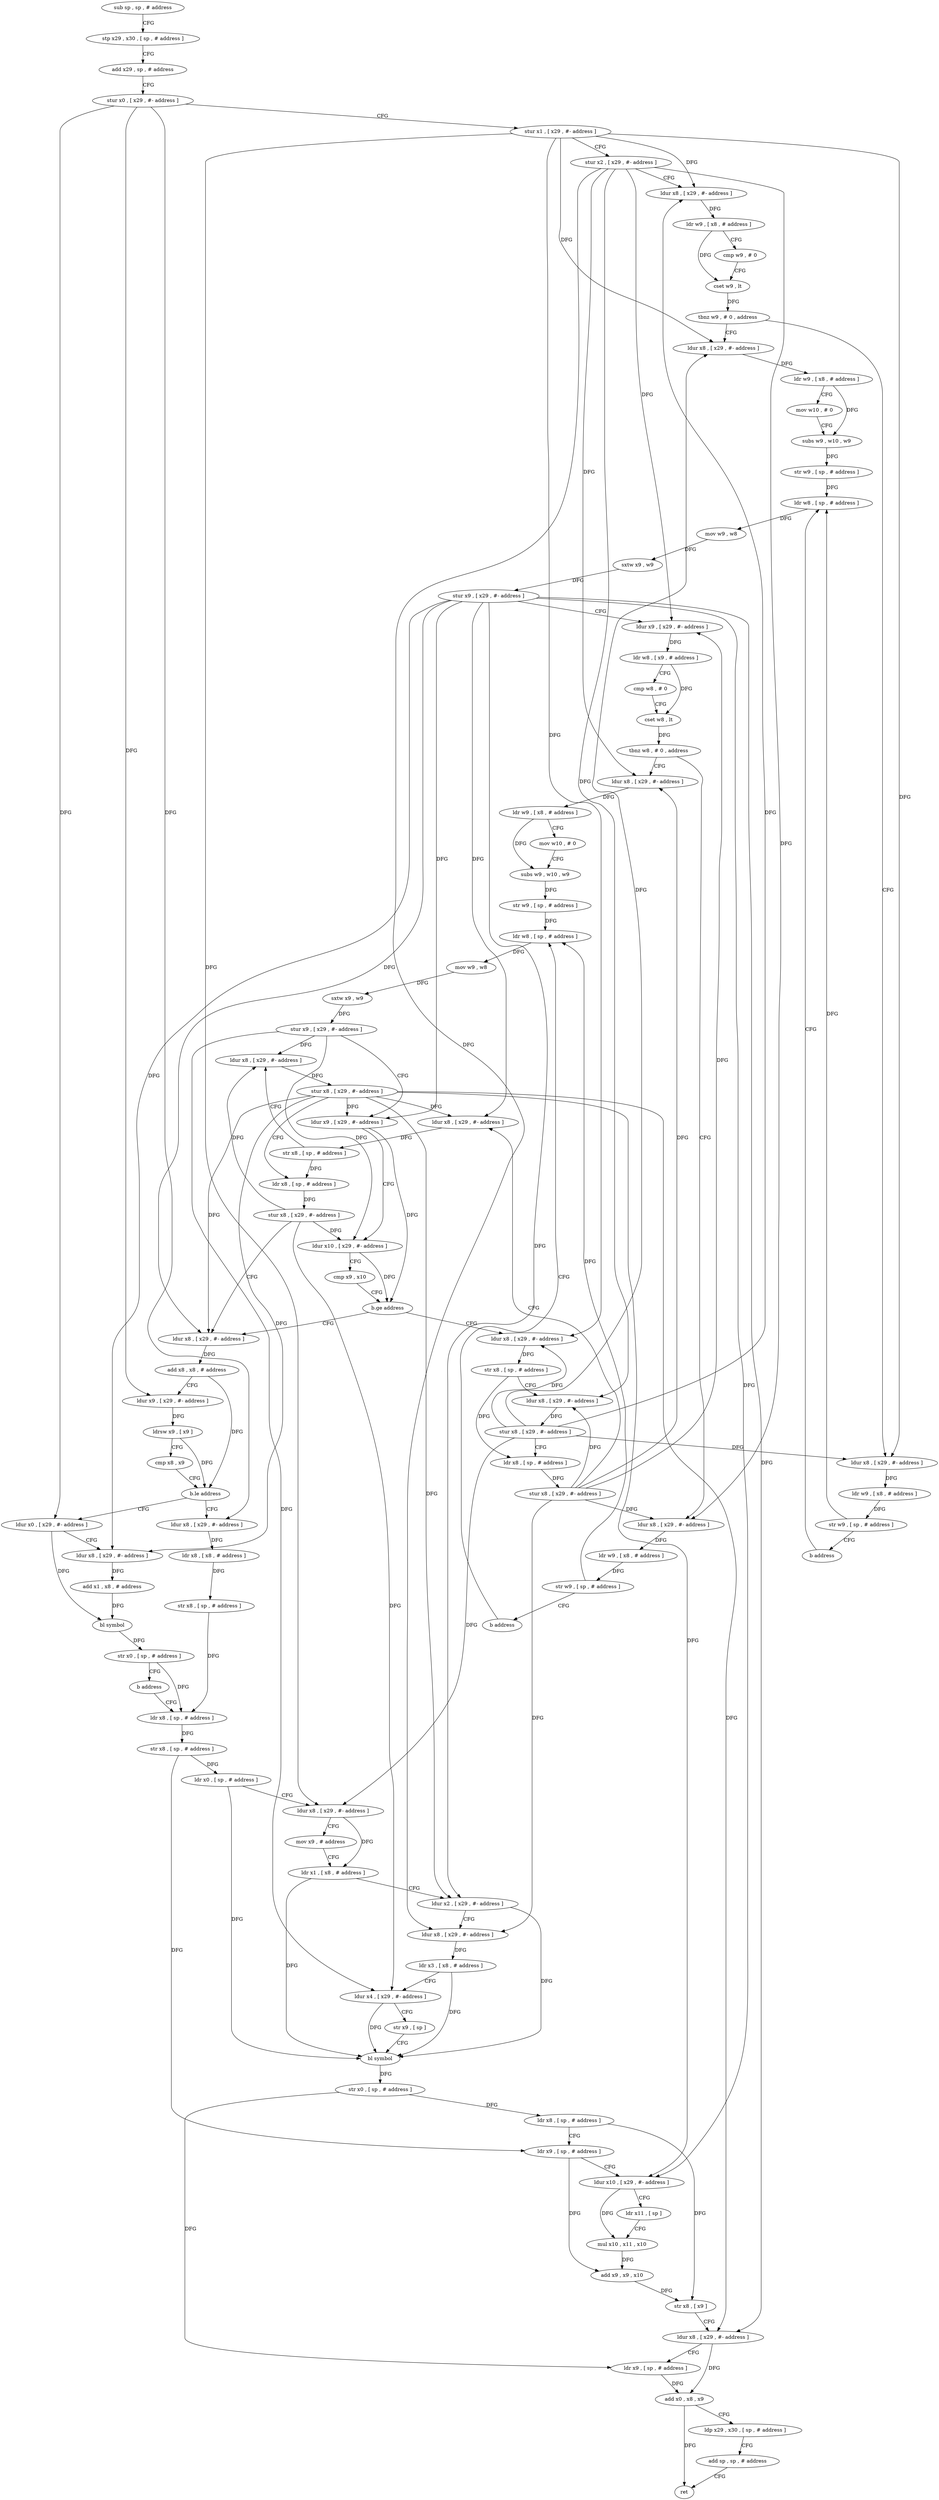 digraph "func" {
"4250340" [label = "sub sp , sp , # address" ]
"4250344" [label = "stp x29 , x30 , [ sp , # address ]" ]
"4250348" [label = "add x29 , sp , # address" ]
"4250352" [label = "stur x0 , [ x29 , #- address ]" ]
"4250356" [label = "stur x1 , [ x29 , #- address ]" ]
"4250360" [label = "stur x2 , [ x29 , #- address ]" ]
"4250364" [label = "ldur x8 , [ x29 , #- address ]" ]
"4250368" [label = "ldr w9 , [ x8 , # address ]" ]
"4250372" [label = "cmp w9 , # 0" ]
"4250376" [label = "cset w9 , lt" ]
"4250380" [label = "tbnz w9 , # 0 , address" ]
"4250400" [label = "ldur x8 , [ x29 , #- address ]" ]
"4250384" [label = "ldur x8 , [ x29 , #- address ]" ]
"4250404" [label = "ldr w9 , [ x8 , # address ]" ]
"4250408" [label = "mov w10 , # 0" ]
"4250412" [label = "subs w9 , w10 , w9" ]
"4250416" [label = "str w9 , [ sp , # address ]" ]
"4250420" [label = "ldr w8 , [ sp , # address ]" ]
"4250388" [label = "ldr w9 , [ x8 , # address ]" ]
"4250392" [label = "str w9 , [ sp , # address ]" ]
"4250396" [label = "b address" ]
"4250472" [label = "ldur x8 , [ x29 , #- address ]" ]
"4250476" [label = "ldr w9 , [ x8 , # address ]" ]
"4250480" [label = "mov w10 , # 0" ]
"4250484" [label = "subs w9 , w10 , w9" ]
"4250488" [label = "str w9 , [ sp , # address ]" ]
"4250492" [label = "ldr w8 , [ sp , # address ]" ]
"4250456" [label = "ldur x8 , [ x29 , #- address ]" ]
"4250460" [label = "ldr w9 , [ x8 , # address ]" ]
"4250464" [label = "str w9 , [ sp , # address ]" ]
"4250468" [label = "b address" ]
"4250424" [label = "mov w9 , w8" ]
"4250428" [label = "sxtw x9 , w9" ]
"4250432" [label = "stur x9 , [ x29 , #- address ]" ]
"4250436" [label = "ldur x9 , [ x29 , #- address ]" ]
"4250440" [label = "ldr w8 , [ x9 , # address ]" ]
"4250444" [label = "cmp w8 , # 0" ]
"4250448" [label = "cset w8 , lt" ]
"4250452" [label = "tbnz w8 , # 0 , address" ]
"4250572" [label = "ldur x8 , [ x29 , #- address ]" ]
"4250576" [label = "add x8 , x8 , # address" ]
"4250580" [label = "ldur x9 , [ x29 , #- address ]" ]
"4250584" [label = "ldrsw x9 , [ x9 ]" ]
"4250588" [label = "cmp x8 , x9" ]
"4250592" [label = "b.le address" ]
"4250620" [label = "ldur x8 , [ x29 , #- address ]" ]
"4250596" [label = "ldur x0 , [ x29 , #- address ]" ]
"4250524" [label = "ldur x8 , [ x29 , #- address ]" ]
"4250528" [label = "str x8 , [ sp , # address ]" ]
"4250532" [label = "ldur x8 , [ x29 , #- address ]" ]
"4250536" [label = "stur x8 , [ x29 , #- address ]" ]
"4250540" [label = "ldr x8 , [ sp , # address ]" ]
"4250544" [label = "stur x8 , [ x29 , #- address ]" ]
"4250548" [label = "ldur x8 , [ x29 , #- address ]" ]
"4250552" [label = "str x8 , [ sp , # address ]" ]
"4250556" [label = "ldur x8 , [ x29 , #- address ]" ]
"4250560" [label = "stur x8 , [ x29 , #- address ]" ]
"4250564" [label = "ldr x8 , [ sp , # address ]" ]
"4250568" [label = "stur x8 , [ x29 , #- address ]" ]
"4250496" [label = "mov w9 , w8" ]
"4250500" [label = "sxtw x9 , w9" ]
"4250504" [label = "stur x9 , [ x29 , #- address ]" ]
"4250508" [label = "ldur x9 , [ x29 , #- address ]" ]
"4250512" [label = "ldur x10 , [ x29 , #- address ]" ]
"4250516" [label = "cmp x9 , x10" ]
"4250520" [label = "b.ge address" ]
"4250624" [label = "ldr x8 , [ x8 , # address ]" ]
"4250628" [label = "str x8 , [ sp , # address ]" ]
"4250632" [label = "ldr x8 , [ sp , # address ]" ]
"4250600" [label = "ldur x8 , [ x29 , #- address ]" ]
"4250604" [label = "add x1 , x8 , # address" ]
"4250608" [label = "bl symbol" ]
"4250612" [label = "str x0 , [ sp , # address ]" ]
"4250616" [label = "b address" ]
"4250636" [label = "str x8 , [ sp , # address ]" ]
"4250640" [label = "ldr x0 , [ sp , # address ]" ]
"4250644" [label = "ldur x8 , [ x29 , #- address ]" ]
"4250648" [label = "mov x9 , # address" ]
"4250652" [label = "ldr x1 , [ x8 , # address ]" ]
"4250656" [label = "ldur x2 , [ x29 , #- address ]" ]
"4250660" [label = "ldur x8 , [ x29 , #- address ]" ]
"4250664" [label = "ldr x3 , [ x8 , # address ]" ]
"4250668" [label = "ldur x4 , [ x29 , #- address ]" ]
"4250672" [label = "str x9 , [ sp ]" ]
"4250676" [label = "bl symbol" ]
"4250680" [label = "str x0 , [ sp , # address ]" ]
"4250684" [label = "ldr x8 , [ sp , # address ]" ]
"4250688" [label = "ldr x9 , [ sp , # address ]" ]
"4250692" [label = "ldur x10 , [ x29 , #- address ]" ]
"4250696" [label = "ldr x11 , [ sp ]" ]
"4250700" [label = "mul x10 , x11 , x10" ]
"4250704" [label = "add x9 , x9 , x10" ]
"4250708" [label = "str x8 , [ x9 ]" ]
"4250712" [label = "ldur x8 , [ x29 , #- address ]" ]
"4250716" [label = "ldr x9 , [ sp , # address ]" ]
"4250720" [label = "add x0 , x8 , x9" ]
"4250724" [label = "ldp x29 , x30 , [ sp , # address ]" ]
"4250728" [label = "add sp , sp , # address" ]
"4250732" [label = "ret" ]
"4250340" -> "4250344" [ label = "CFG" ]
"4250344" -> "4250348" [ label = "CFG" ]
"4250348" -> "4250352" [ label = "CFG" ]
"4250352" -> "4250356" [ label = "CFG" ]
"4250352" -> "4250580" [ label = "DFG" ]
"4250352" -> "4250620" [ label = "DFG" ]
"4250352" -> "4250596" [ label = "DFG" ]
"4250356" -> "4250360" [ label = "CFG" ]
"4250356" -> "4250364" [ label = "DFG" ]
"4250356" -> "4250400" [ label = "DFG" ]
"4250356" -> "4250384" [ label = "DFG" ]
"4250356" -> "4250524" [ label = "DFG" ]
"4250356" -> "4250644" [ label = "DFG" ]
"4250360" -> "4250364" [ label = "CFG" ]
"4250360" -> "4250436" [ label = "DFG" ]
"4250360" -> "4250472" [ label = "DFG" ]
"4250360" -> "4250456" [ label = "DFG" ]
"4250360" -> "4250532" [ label = "DFG" ]
"4250360" -> "4250660" [ label = "DFG" ]
"4250364" -> "4250368" [ label = "DFG" ]
"4250368" -> "4250372" [ label = "CFG" ]
"4250368" -> "4250376" [ label = "DFG" ]
"4250372" -> "4250376" [ label = "CFG" ]
"4250376" -> "4250380" [ label = "DFG" ]
"4250380" -> "4250400" [ label = "CFG" ]
"4250380" -> "4250384" [ label = "CFG" ]
"4250400" -> "4250404" [ label = "DFG" ]
"4250384" -> "4250388" [ label = "DFG" ]
"4250404" -> "4250408" [ label = "CFG" ]
"4250404" -> "4250412" [ label = "DFG" ]
"4250408" -> "4250412" [ label = "CFG" ]
"4250412" -> "4250416" [ label = "DFG" ]
"4250416" -> "4250420" [ label = "DFG" ]
"4250420" -> "4250424" [ label = "DFG" ]
"4250388" -> "4250392" [ label = "DFG" ]
"4250392" -> "4250396" [ label = "CFG" ]
"4250392" -> "4250420" [ label = "DFG" ]
"4250396" -> "4250420" [ label = "CFG" ]
"4250472" -> "4250476" [ label = "DFG" ]
"4250476" -> "4250480" [ label = "CFG" ]
"4250476" -> "4250484" [ label = "DFG" ]
"4250480" -> "4250484" [ label = "CFG" ]
"4250484" -> "4250488" [ label = "DFG" ]
"4250488" -> "4250492" [ label = "DFG" ]
"4250492" -> "4250496" [ label = "DFG" ]
"4250456" -> "4250460" [ label = "DFG" ]
"4250460" -> "4250464" [ label = "DFG" ]
"4250464" -> "4250468" [ label = "CFG" ]
"4250464" -> "4250492" [ label = "DFG" ]
"4250468" -> "4250492" [ label = "CFG" ]
"4250424" -> "4250428" [ label = "DFG" ]
"4250428" -> "4250432" [ label = "DFG" ]
"4250432" -> "4250436" [ label = "CFG" ]
"4250432" -> "4250508" [ label = "DFG" ]
"4250432" -> "4250572" [ label = "DFG" ]
"4250432" -> "4250548" [ label = "DFG" ]
"4250432" -> "4250600" [ label = "DFG" ]
"4250432" -> "4250656" [ label = "DFG" ]
"4250432" -> "4250692" [ label = "DFG" ]
"4250432" -> "4250712" [ label = "DFG" ]
"4250436" -> "4250440" [ label = "DFG" ]
"4250440" -> "4250444" [ label = "CFG" ]
"4250440" -> "4250448" [ label = "DFG" ]
"4250444" -> "4250448" [ label = "CFG" ]
"4250448" -> "4250452" [ label = "DFG" ]
"4250452" -> "4250472" [ label = "CFG" ]
"4250452" -> "4250456" [ label = "CFG" ]
"4250572" -> "4250576" [ label = "DFG" ]
"4250576" -> "4250580" [ label = "CFG" ]
"4250576" -> "4250592" [ label = "DFG" ]
"4250580" -> "4250584" [ label = "DFG" ]
"4250584" -> "4250588" [ label = "CFG" ]
"4250584" -> "4250592" [ label = "DFG" ]
"4250588" -> "4250592" [ label = "CFG" ]
"4250592" -> "4250620" [ label = "CFG" ]
"4250592" -> "4250596" [ label = "CFG" ]
"4250620" -> "4250624" [ label = "DFG" ]
"4250596" -> "4250600" [ label = "CFG" ]
"4250596" -> "4250608" [ label = "DFG" ]
"4250524" -> "4250528" [ label = "DFG" ]
"4250528" -> "4250532" [ label = "CFG" ]
"4250528" -> "4250540" [ label = "DFG" ]
"4250532" -> "4250536" [ label = "DFG" ]
"4250536" -> "4250540" [ label = "CFG" ]
"4250536" -> "4250364" [ label = "DFG" ]
"4250536" -> "4250400" [ label = "DFG" ]
"4250536" -> "4250384" [ label = "DFG" ]
"4250536" -> "4250524" [ label = "DFG" ]
"4250536" -> "4250644" [ label = "DFG" ]
"4250540" -> "4250544" [ label = "DFG" ]
"4250544" -> "4250548" [ label = "CFG" ]
"4250544" -> "4250436" [ label = "DFG" ]
"4250544" -> "4250472" [ label = "DFG" ]
"4250544" -> "4250456" [ label = "DFG" ]
"4250544" -> "4250532" [ label = "DFG" ]
"4250544" -> "4250660" [ label = "DFG" ]
"4250548" -> "4250552" [ label = "DFG" ]
"4250552" -> "4250556" [ label = "CFG" ]
"4250552" -> "4250564" [ label = "DFG" ]
"4250556" -> "4250560" [ label = "DFG" ]
"4250560" -> "4250564" [ label = "CFG" ]
"4250560" -> "4250508" [ label = "DFG" ]
"4250560" -> "4250572" [ label = "DFG" ]
"4250560" -> "4250548" [ label = "DFG" ]
"4250560" -> "4250600" [ label = "DFG" ]
"4250560" -> "4250656" [ label = "DFG" ]
"4250560" -> "4250692" [ label = "DFG" ]
"4250560" -> "4250712" [ label = "DFG" ]
"4250564" -> "4250568" [ label = "DFG" ]
"4250568" -> "4250572" [ label = "CFG" ]
"4250568" -> "4250512" [ label = "DFG" ]
"4250568" -> "4250556" [ label = "DFG" ]
"4250568" -> "4250668" [ label = "DFG" ]
"4250496" -> "4250500" [ label = "DFG" ]
"4250500" -> "4250504" [ label = "DFG" ]
"4250504" -> "4250508" [ label = "CFG" ]
"4250504" -> "4250512" [ label = "DFG" ]
"4250504" -> "4250556" [ label = "DFG" ]
"4250504" -> "4250668" [ label = "DFG" ]
"4250508" -> "4250512" [ label = "CFG" ]
"4250508" -> "4250520" [ label = "DFG" ]
"4250512" -> "4250516" [ label = "CFG" ]
"4250512" -> "4250520" [ label = "DFG" ]
"4250516" -> "4250520" [ label = "CFG" ]
"4250520" -> "4250572" [ label = "CFG" ]
"4250520" -> "4250524" [ label = "CFG" ]
"4250624" -> "4250628" [ label = "DFG" ]
"4250628" -> "4250632" [ label = "DFG" ]
"4250632" -> "4250636" [ label = "DFG" ]
"4250600" -> "4250604" [ label = "DFG" ]
"4250604" -> "4250608" [ label = "DFG" ]
"4250608" -> "4250612" [ label = "DFG" ]
"4250612" -> "4250616" [ label = "CFG" ]
"4250612" -> "4250632" [ label = "DFG" ]
"4250616" -> "4250632" [ label = "CFG" ]
"4250636" -> "4250640" [ label = "DFG" ]
"4250636" -> "4250688" [ label = "DFG" ]
"4250640" -> "4250644" [ label = "CFG" ]
"4250640" -> "4250676" [ label = "DFG" ]
"4250644" -> "4250648" [ label = "CFG" ]
"4250644" -> "4250652" [ label = "DFG" ]
"4250648" -> "4250652" [ label = "CFG" ]
"4250652" -> "4250656" [ label = "CFG" ]
"4250652" -> "4250676" [ label = "DFG" ]
"4250656" -> "4250660" [ label = "CFG" ]
"4250656" -> "4250676" [ label = "DFG" ]
"4250660" -> "4250664" [ label = "DFG" ]
"4250664" -> "4250668" [ label = "CFG" ]
"4250664" -> "4250676" [ label = "DFG" ]
"4250668" -> "4250672" [ label = "CFG" ]
"4250668" -> "4250676" [ label = "DFG" ]
"4250672" -> "4250676" [ label = "CFG" ]
"4250676" -> "4250680" [ label = "DFG" ]
"4250680" -> "4250684" [ label = "DFG" ]
"4250680" -> "4250716" [ label = "DFG" ]
"4250684" -> "4250688" [ label = "CFG" ]
"4250684" -> "4250708" [ label = "DFG" ]
"4250688" -> "4250692" [ label = "CFG" ]
"4250688" -> "4250704" [ label = "DFG" ]
"4250692" -> "4250696" [ label = "CFG" ]
"4250692" -> "4250700" [ label = "DFG" ]
"4250696" -> "4250700" [ label = "CFG" ]
"4250700" -> "4250704" [ label = "DFG" ]
"4250704" -> "4250708" [ label = "DFG" ]
"4250708" -> "4250712" [ label = "CFG" ]
"4250712" -> "4250716" [ label = "CFG" ]
"4250712" -> "4250720" [ label = "DFG" ]
"4250716" -> "4250720" [ label = "DFG" ]
"4250720" -> "4250724" [ label = "CFG" ]
"4250720" -> "4250732" [ label = "DFG" ]
"4250724" -> "4250728" [ label = "CFG" ]
"4250728" -> "4250732" [ label = "CFG" ]
}
